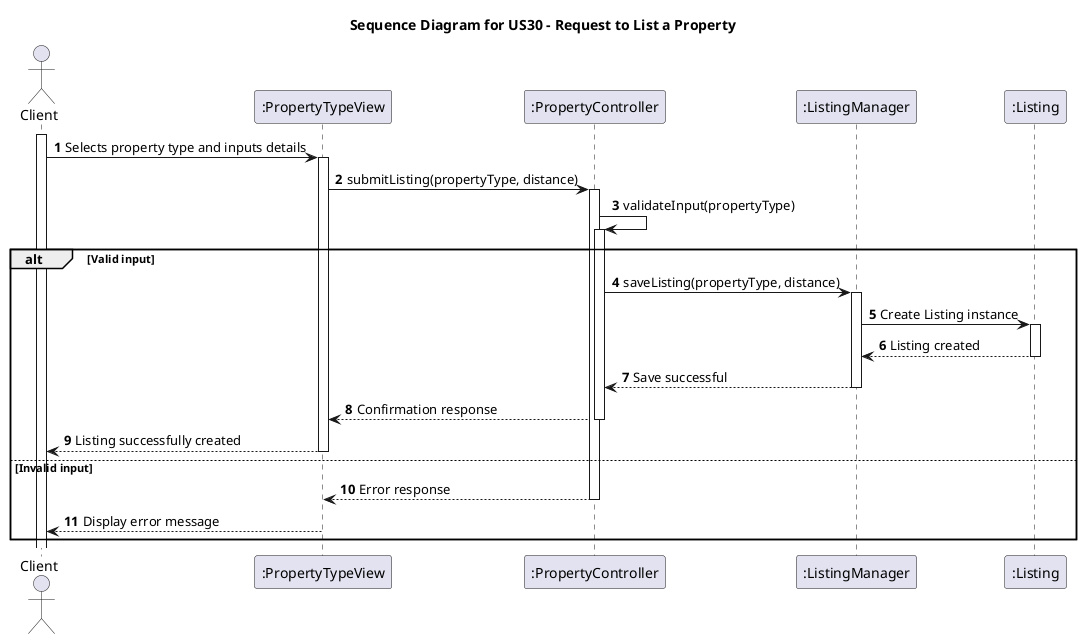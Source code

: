 @startuml

title Sequence Diagram for US30 - Request to List a Property

autoactivate on
autonumber

actor "Client" as User
participant ":PropertyTypeView" as View
participant ":PropertyController" as Ctrl
participant ":ListingManager" as Manager
participant ":Listing" as Listing

activate User

User -> View: Selects property type and inputs details
View -> Ctrl: submitListing(propertyType, distance)
Ctrl -> Ctrl: validateInput(propertyType)
alt Valid input
    Ctrl -> Manager: saveListing(propertyType, distance)
    Manager -> Listing: Create Listing instance
    Listing --> Manager: Listing created
    Manager --> Ctrl: Save successful
    Ctrl --> View: Confirmation response
    View --> User: Listing successfully created
else Invalid input
    Ctrl --> View: Error response
    View --> User: Display error message
end

@enduml
